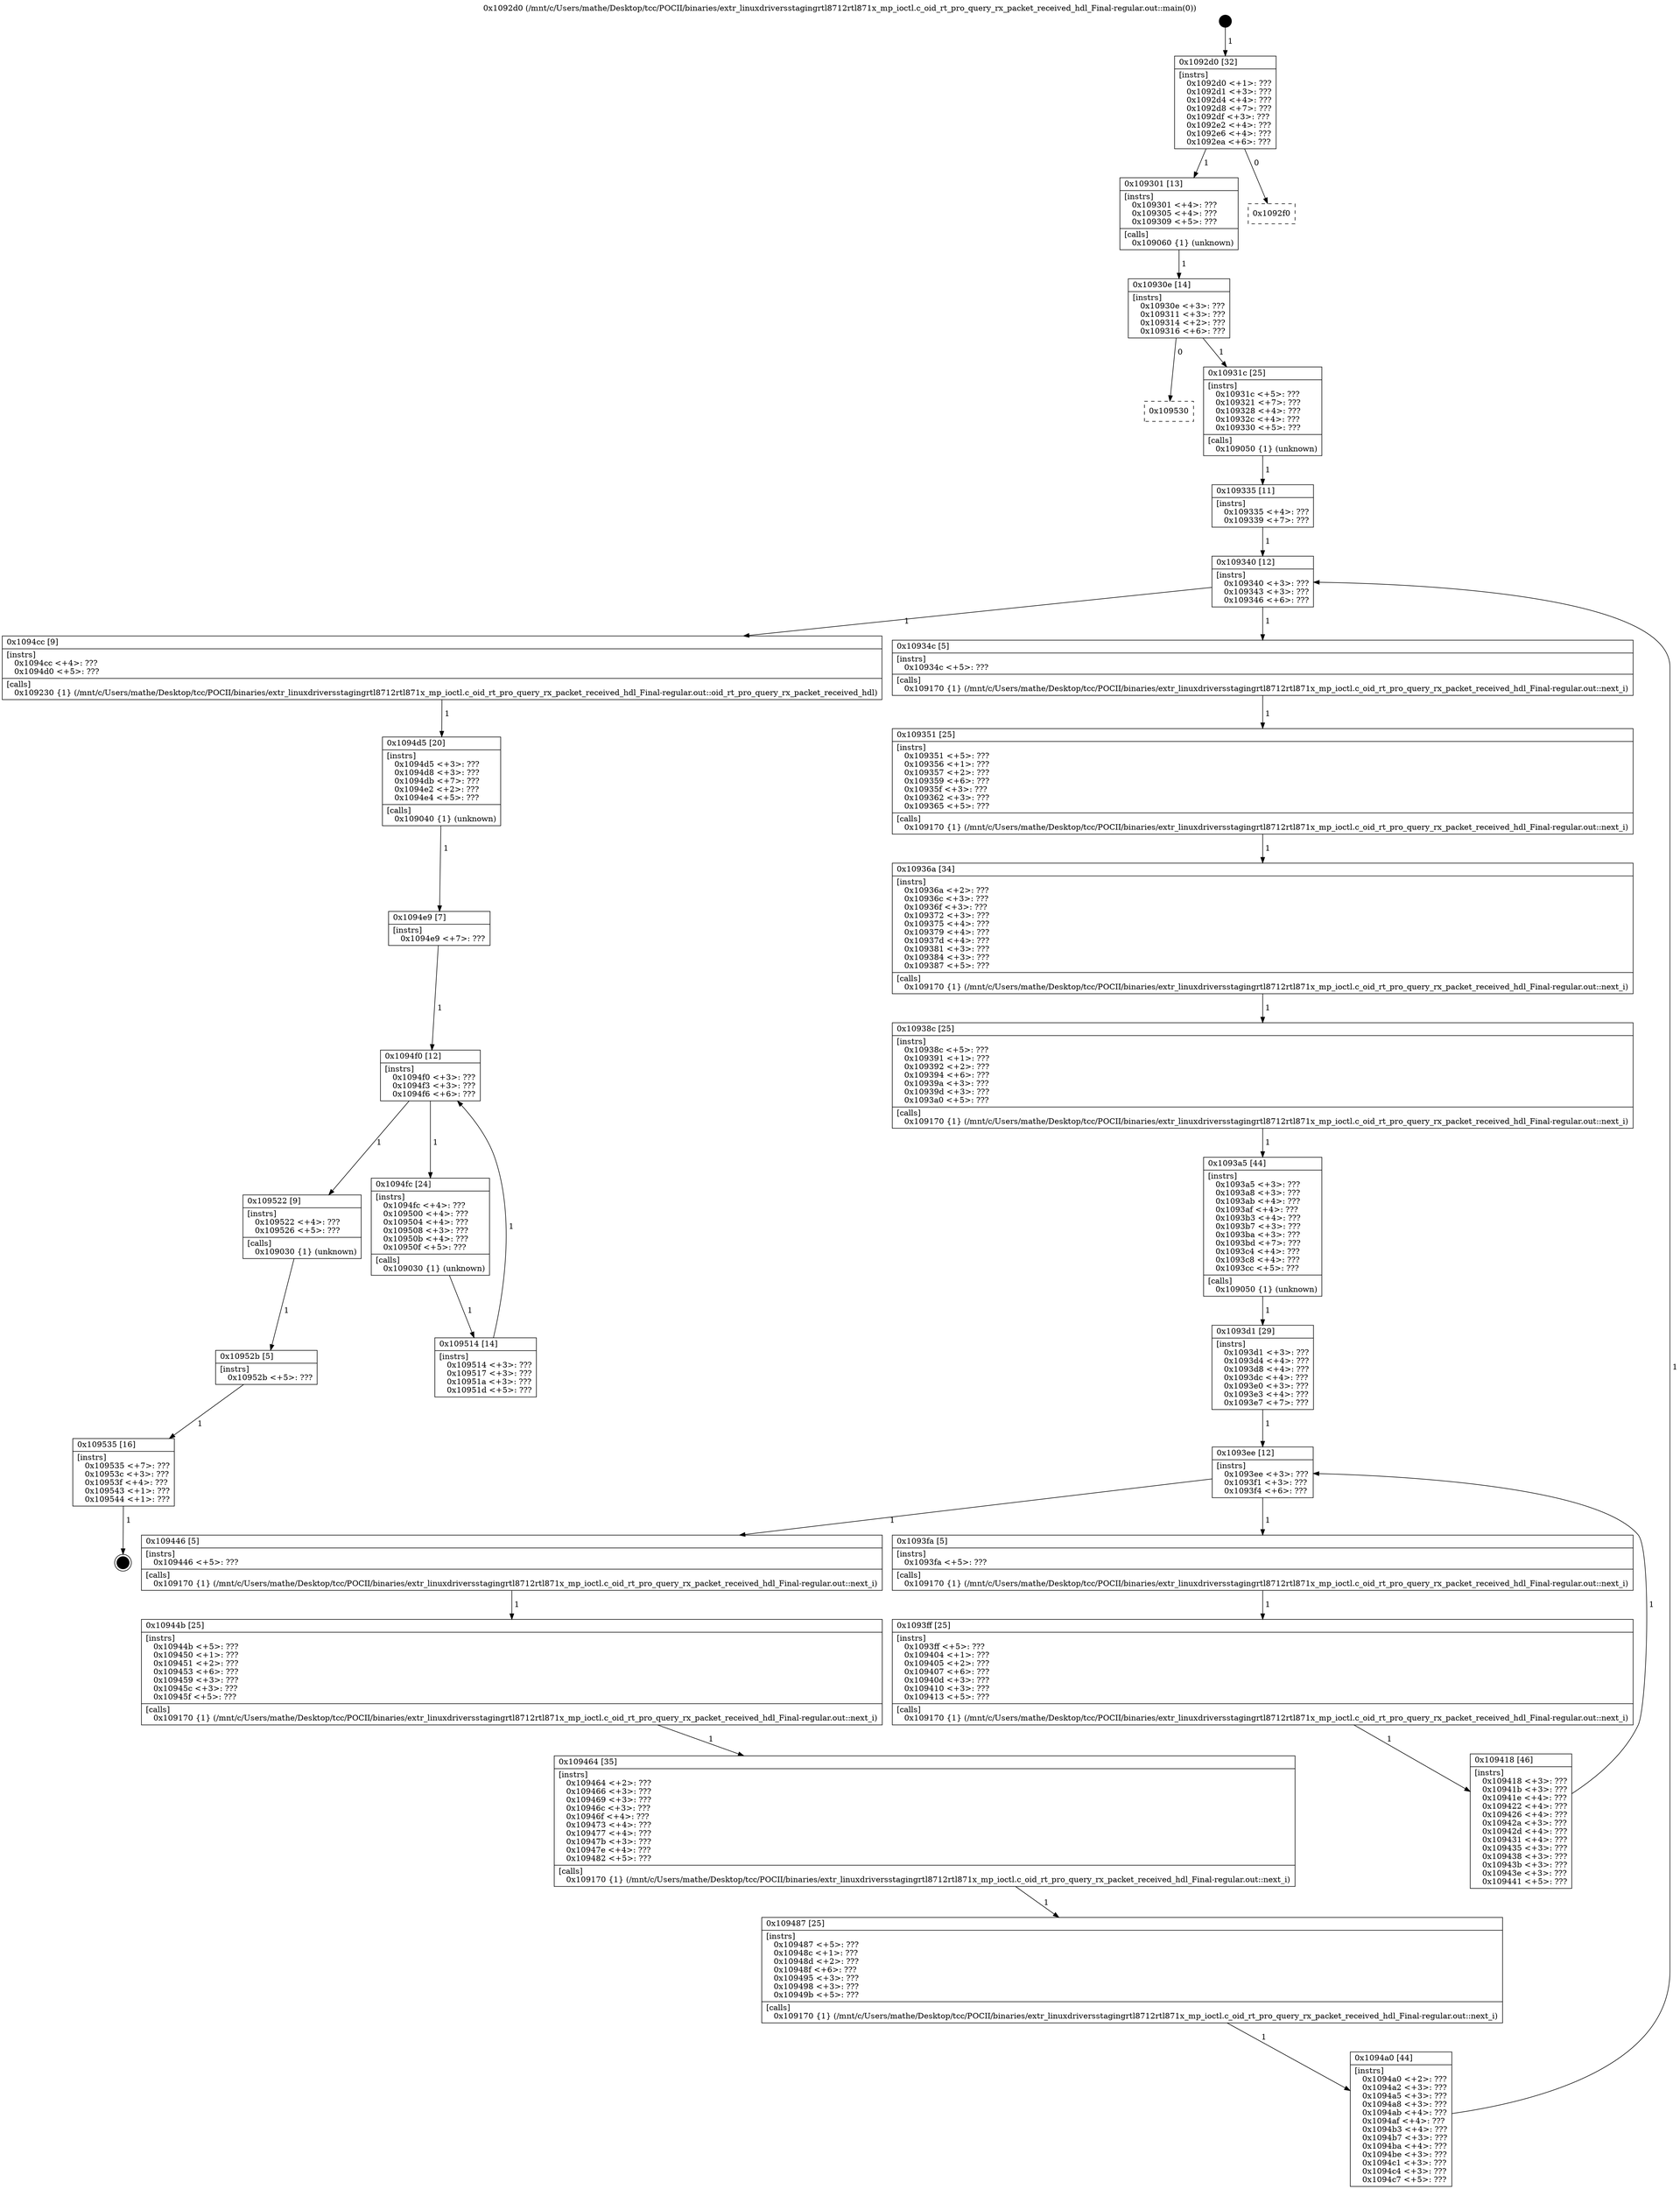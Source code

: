 digraph "0x1092d0" {
  label = "0x1092d0 (/mnt/c/Users/mathe/Desktop/tcc/POCII/binaries/extr_linuxdriversstagingrtl8712rtl871x_mp_ioctl.c_oid_rt_pro_query_rx_packet_received_hdl_Final-regular.out::main(0))"
  labelloc = "t"
  node[shape=record]

  Entry [label="",width=0.3,height=0.3,shape=circle,fillcolor=black,style=filled]
  "0x1092d0" [label="{
     0x1092d0 [32]\l
     | [instrs]\l
     &nbsp;&nbsp;0x1092d0 \<+1\>: ???\l
     &nbsp;&nbsp;0x1092d1 \<+3\>: ???\l
     &nbsp;&nbsp;0x1092d4 \<+4\>: ???\l
     &nbsp;&nbsp;0x1092d8 \<+7\>: ???\l
     &nbsp;&nbsp;0x1092df \<+3\>: ???\l
     &nbsp;&nbsp;0x1092e2 \<+4\>: ???\l
     &nbsp;&nbsp;0x1092e6 \<+4\>: ???\l
     &nbsp;&nbsp;0x1092ea \<+6\>: ???\l
  }"]
  "0x109301" [label="{
     0x109301 [13]\l
     | [instrs]\l
     &nbsp;&nbsp;0x109301 \<+4\>: ???\l
     &nbsp;&nbsp;0x109305 \<+4\>: ???\l
     &nbsp;&nbsp;0x109309 \<+5\>: ???\l
     | [calls]\l
     &nbsp;&nbsp;0x109060 \{1\} (unknown)\l
  }"]
  "0x1092f0" [label="{
     0x1092f0\l
  }", style=dashed]
  "0x10930e" [label="{
     0x10930e [14]\l
     | [instrs]\l
     &nbsp;&nbsp;0x10930e \<+3\>: ???\l
     &nbsp;&nbsp;0x109311 \<+3\>: ???\l
     &nbsp;&nbsp;0x109314 \<+2\>: ???\l
     &nbsp;&nbsp;0x109316 \<+6\>: ???\l
  }"]
  "0x109530" [label="{
     0x109530\l
  }", style=dashed]
  "0x10931c" [label="{
     0x10931c [25]\l
     | [instrs]\l
     &nbsp;&nbsp;0x10931c \<+5\>: ???\l
     &nbsp;&nbsp;0x109321 \<+7\>: ???\l
     &nbsp;&nbsp;0x109328 \<+4\>: ???\l
     &nbsp;&nbsp;0x10932c \<+4\>: ???\l
     &nbsp;&nbsp;0x109330 \<+5\>: ???\l
     | [calls]\l
     &nbsp;&nbsp;0x109050 \{1\} (unknown)\l
  }"]
  Exit [label="",width=0.3,height=0.3,shape=circle,fillcolor=black,style=filled,peripheries=2]
  "0x109340" [label="{
     0x109340 [12]\l
     | [instrs]\l
     &nbsp;&nbsp;0x109340 \<+3\>: ???\l
     &nbsp;&nbsp;0x109343 \<+3\>: ???\l
     &nbsp;&nbsp;0x109346 \<+6\>: ???\l
  }"]
  "0x1094cc" [label="{
     0x1094cc [9]\l
     | [instrs]\l
     &nbsp;&nbsp;0x1094cc \<+4\>: ???\l
     &nbsp;&nbsp;0x1094d0 \<+5\>: ???\l
     | [calls]\l
     &nbsp;&nbsp;0x109230 \{1\} (/mnt/c/Users/mathe/Desktop/tcc/POCII/binaries/extr_linuxdriversstagingrtl8712rtl871x_mp_ioctl.c_oid_rt_pro_query_rx_packet_received_hdl_Final-regular.out::oid_rt_pro_query_rx_packet_received_hdl)\l
  }"]
  "0x10934c" [label="{
     0x10934c [5]\l
     | [instrs]\l
     &nbsp;&nbsp;0x10934c \<+5\>: ???\l
     | [calls]\l
     &nbsp;&nbsp;0x109170 \{1\} (/mnt/c/Users/mathe/Desktop/tcc/POCII/binaries/extr_linuxdriversstagingrtl8712rtl871x_mp_ioctl.c_oid_rt_pro_query_rx_packet_received_hdl_Final-regular.out::next_i)\l
  }"]
  "0x109351" [label="{
     0x109351 [25]\l
     | [instrs]\l
     &nbsp;&nbsp;0x109351 \<+5\>: ???\l
     &nbsp;&nbsp;0x109356 \<+1\>: ???\l
     &nbsp;&nbsp;0x109357 \<+2\>: ???\l
     &nbsp;&nbsp;0x109359 \<+6\>: ???\l
     &nbsp;&nbsp;0x10935f \<+3\>: ???\l
     &nbsp;&nbsp;0x109362 \<+3\>: ???\l
     &nbsp;&nbsp;0x109365 \<+5\>: ???\l
     | [calls]\l
     &nbsp;&nbsp;0x109170 \{1\} (/mnt/c/Users/mathe/Desktop/tcc/POCII/binaries/extr_linuxdriversstagingrtl8712rtl871x_mp_ioctl.c_oid_rt_pro_query_rx_packet_received_hdl_Final-regular.out::next_i)\l
  }"]
  "0x10936a" [label="{
     0x10936a [34]\l
     | [instrs]\l
     &nbsp;&nbsp;0x10936a \<+2\>: ???\l
     &nbsp;&nbsp;0x10936c \<+3\>: ???\l
     &nbsp;&nbsp;0x10936f \<+3\>: ???\l
     &nbsp;&nbsp;0x109372 \<+3\>: ???\l
     &nbsp;&nbsp;0x109375 \<+4\>: ???\l
     &nbsp;&nbsp;0x109379 \<+4\>: ???\l
     &nbsp;&nbsp;0x10937d \<+4\>: ???\l
     &nbsp;&nbsp;0x109381 \<+3\>: ???\l
     &nbsp;&nbsp;0x109384 \<+3\>: ???\l
     &nbsp;&nbsp;0x109387 \<+5\>: ???\l
     | [calls]\l
     &nbsp;&nbsp;0x109170 \{1\} (/mnt/c/Users/mathe/Desktop/tcc/POCII/binaries/extr_linuxdriversstagingrtl8712rtl871x_mp_ioctl.c_oid_rt_pro_query_rx_packet_received_hdl_Final-regular.out::next_i)\l
  }"]
  "0x10938c" [label="{
     0x10938c [25]\l
     | [instrs]\l
     &nbsp;&nbsp;0x10938c \<+5\>: ???\l
     &nbsp;&nbsp;0x109391 \<+1\>: ???\l
     &nbsp;&nbsp;0x109392 \<+2\>: ???\l
     &nbsp;&nbsp;0x109394 \<+6\>: ???\l
     &nbsp;&nbsp;0x10939a \<+3\>: ???\l
     &nbsp;&nbsp;0x10939d \<+3\>: ???\l
     &nbsp;&nbsp;0x1093a0 \<+5\>: ???\l
     | [calls]\l
     &nbsp;&nbsp;0x109170 \{1\} (/mnt/c/Users/mathe/Desktop/tcc/POCII/binaries/extr_linuxdriversstagingrtl8712rtl871x_mp_ioctl.c_oid_rt_pro_query_rx_packet_received_hdl_Final-regular.out::next_i)\l
  }"]
  "0x1093a5" [label="{
     0x1093a5 [44]\l
     | [instrs]\l
     &nbsp;&nbsp;0x1093a5 \<+3\>: ???\l
     &nbsp;&nbsp;0x1093a8 \<+3\>: ???\l
     &nbsp;&nbsp;0x1093ab \<+4\>: ???\l
     &nbsp;&nbsp;0x1093af \<+4\>: ???\l
     &nbsp;&nbsp;0x1093b3 \<+4\>: ???\l
     &nbsp;&nbsp;0x1093b7 \<+3\>: ???\l
     &nbsp;&nbsp;0x1093ba \<+3\>: ???\l
     &nbsp;&nbsp;0x1093bd \<+7\>: ???\l
     &nbsp;&nbsp;0x1093c4 \<+4\>: ???\l
     &nbsp;&nbsp;0x1093c8 \<+4\>: ???\l
     &nbsp;&nbsp;0x1093cc \<+5\>: ???\l
     | [calls]\l
     &nbsp;&nbsp;0x109050 \{1\} (unknown)\l
  }"]
  "0x1093ee" [label="{
     0x1093ee [12]\l
     | [instrs]\l
     &nbsp;&nbsp;0x1093ee \<+3\>: ???\l
     &nbsp;&nbsp;0x1093f1 \<+3\>: ???\l
     &nbsp;&nbsp;0x1093f4 \<+6\>: ???\l
  }"]
  "0x109446" [label="{
     0x109446 [5]\l
     | [instrs]\l
     &nbsp;&nbsp;0x109446 \<+5\>: ???\l
     | [calls]\l
     &nbsp;&nbsp;0x109170 \{1\} (/mnt/c/Users/mathe/Desktop/tcc/POCII/binaries/extr_linuxdriversstagingrtl8712rtl871x_mp_ioctl.c_oid_rt_pro_query_rx_packet_received_hdl_Final-regular.out::next_i)\l
  }"]
  "0x1093fa" [label="{
     0x1093fa [5]\l
     | [instrs]\l
     &nbsp;&nbsp;0x1093fa \<+5\>: ???\l
     | [calls]\l
     &nbsp;&nbsp;0x109170 \{1\} (/mnt/c/Users/mathe/Desktop/tcc/POCII/binaries/extr_linuxdriversstagingrtl8712rtl871x_mp_ioctl.c_oid_rt_pro_query_rx_packet_received_hdl_Final-regular.out::next_i)\l
  }"]
  "0x1093ff" [label="{
     0x1093ff [25]\l
     | [instrs]\l
     &nbsp;&nbsp;0x1093ff \<+5\>: ???\l
     &nbsp;&nbsp;0x109404 \<+1\>: ???\l
     &nbsp;&nbsp;0x109405 \<+2\>: ???\l
     &nbsp;&nbsp;0x109407 \<+6\>: ???\l
     &nbsp;&nbsp;0x10940d \<+3\>: ???\l
     &nbsp;&nbsp;0x109410 \<+3\>: ???\l
     &nbsp;&nbsp;0x109413 \<+5\>: ???\l
     | [calls]\l
     &nbsp;&nbsp;0x109170 \{1\} (/mnt/c/Users/mathe/Desktop/tcc/POCII/binaries/extr_linuxdriversstagingrtl8712rtl871x_mp_ioctl.c_oid_rt_pro_query_rx_packet_received_hdl_Final-regular.out::next_i)\l
  }"]
  "0x109418" [label="{
     0x109418 [46]\l
     | [instrs]\l
     &nbsp;&nbsp;0x109418 \<+3\>: ???\l
     &nbsp;&nbsp;0x10941b \<+3\>: ???\l
     &nbsp;&nbsp;0x10941e \<+4\>: ???\l
     &nbsp;&nbsp;0x109422 \<+4\>: ???\l
     &nbsp;&nbsp;0x109426 \<+4\>: ???\l
     &nbsp;&nbsp;0x10942a \<+3\>: ???\l
     &nbsp;&nbsp;0x10942d \<+4\>: ???\l
     &nbsp;&nbsp;0x109431 \<+4\>: ???\l
     &nbsp;&nbsp;0x109435 \<+3\>: ???\l
     &nbsp;&nbsp;0x109438 \<+3\>: ???\l
     &nbsp;&nbsp;0x10943b \<+3\>: ???\l
     &nbsp;&nbsp;0x10943e \<+3\>: ???\l
     &nbsp;&nbsp;0x109441 \<+5\>: ???\l
  }"]
  "0x1093d1" [label="{
     0x1093d1 [29]\l
     | [instrs]\l
     &nbsp;&nbsp;0x1093d1 \<+3\>: ???\l
     &nbsp;&nbsp;0x1093d4 \<+4\>: ???\l
     &nbsp;&nbsp;0x1093d8 \<+4\>: ???\l
     &nbsp;&nbsp;0x1093dc \<+4\>: ???\l
     &nbsp;&nbsp;0x1093e0 \<+3\>: ???\l
     &nbsp;&nbsp;0x1093e3 \<+4\>: ???\l
     &nbsp;&nbsp;0x1093e7 \<+7\>: ???\l
  }"]
  "0x10944b" [label="{
     0x10944b [25]\l
     | [instrs]\l
     &nbsp;&nbsp;0x10944b \<+5\>: ???\l
     &nbsp;&nbsp;0x109450 \<+1\>: ???\l
     &nbsp;&nbsp;0x109451 \<+2\>: ???\l
     &nbsp;&nbsp;0x109453 \<+6\>: ???\l
     &nbsp;&nbsp;0x109459 \<+3\>: ???\l
     &nbsp;&nbsp;0x10945c \<+3\>: ???\l
     &nbsp;&nbsp;0x10945f \<+5\>: ???\l
     | [calls]\l
     &nbsp;&nbsp;0x109170 \{1\} (/mnt/c/Users/mathe/Desktop/tcc/POCII/binaries/extr_linuxdriversstagingrtl8712rtl871x_mp_ioctl.c_oid_rt_pro_query_rx_packet_received_hdl_Final-regular.out::next_i)\l
  }"]
  "0x109464" [label="{
     0x109464 [35]\l
     | [instrs]\l
     &nbsp;&nbsp;0x109464 \<+2\>: ???\l
     &nbsp;&nbsp;0x109466 \<+3\>: ???\l
     &nbsp;&nbsp;0x109469 \<+3\>: ???\l
     &nbsp;&nbsp;0x10946c \<+3\>: ???\l
     &nbsp;&nbsp;0x10946f \<+4\>: ???\l
     &nbsp;&nbsp;0x109473 \<+4\>: ???\l
     &nbsp;&nbsp;0x109477 \<+4\>: ???\l
     &nbsp;&nbsp;0x10947b \<+3\>: ???\l
     &nbsp;&nbsp;0x10947e \<+4\>: ???\l
     &nbsp;&nbsp;0x109482 \<+5\>: ???\l
     | [calls]\l
     &nbsp;&nbsp;0x109170 \{1\} (/mnt/c/Users/mathe/Desktop/tcc/POCII/binaries/extr_linuxdriversstagingrtl8712rtl871x_mp_ioctl.c_oid_rt_pro_query_rx_packet_received_hdl_Final-regular.out::next_i)\l
  }"]
  "0x109487" [label="{
     0x109487 [25]\l
     | [instrs]\l
     &nbsp;&nbsp;0x109487 \<+5\>: ???\l
     &nbsp;&nbsp;0x10948c \<+1\>: ???\l
     &nbsp;&nbsp;0x10948d \<+2\>: ???\l
     &nbsp;&nbsp;0x10948f \<+6\>: ???\l
     &nbsp;&nbsp;0x109495 \<+3\>: ???\l
     &nbsp;&nbsp;0x109498 \<+3\>: ???\l
     &nbsp;&nbsp;0x10949b \<+5\>: ???\l
     | [calls]\l
     &nbsp;&nbsp;0x109170 \{1\} (/mnt/c/Users/mathe/Desktop/tcc/POCII/binaries/extr_linuxdriversstagingrtl8712rtl871x_mp_ioctl.c_oid_rt_pro_query_rx_packet_received_hdl_Final-regular.out::next_i)\l
  }"]
  "0x1094a0" [label="{
     0x1094a0 [44]\l
     | [instrs]\l
     &nbsp;&nbsp;0x1094a0 \<+2\>: ???\l
     &nbsp;&nbsp;0x1094a2 \<+3\>: ???\l
     &nbsp;&nbsp;0x1094a5 \<+3\>: ???\l
     &nbsp;&nbsp;0x1094a8 \<+3\>: ???\l
     &nbsp;&nbsp;0x1094ab \<+4\>: ???\l
     &nbsp;&nbsp;0x1094af \<+4\>: ???\l
     &nbsp;&nbsp;0x1094b3 \<+4\>: ???\l
     &nbsp;&nbsp;0x1094b7 \<+3\>: ???\l
     &nbsp;&nbsp;0x1094ba \<+4\>: ???\l
     &nbsp;&nbsp;0x1094be \<+3\>: ???\l
     &nbsp;&nbsp;0x1094c1 \<+3\>: ???\l
     &nbsp;&nbsp;0x1094c4 \<+3\>: ???\l
     &nbsp;&nbsp;0x1094c7 \<+5\>: ???\l
  }"]
  "0x109335" [label="{
     0x109335 [11]\l
     | [instrs]\l
     &nbsp;&nbsp;0x109335 \<+4\>: ???\l
     &nbsp;&nbsp;0x109339 \<+7\>: ???\l
  }"]
  "0x1094d5" [label="{
     0x1094d5 [20]\l
     | [instrs]\l
     &nbsp;&nbsp;0x1094d5 \<+3\>: ???\l
     &nbsp;&nbsp;0x1094d8 \<+3\>: ???\l
     &nbsp;&nbsp;0x1094db \<+7\>: ???\l
     &nbsp;&nbsp;0x1094e2 \<+2\>: ???\l
     &nbsp;&nbsp;0x1094e4 \<+5\>: ???\l
     | [calls]\l
     &nbsp;&nbsp;0x109040 \{1\} (unknown)\l
  }"]
  "0x1094f0" [label="{
     0x1094f0 [12]\l
     | [instrs]\l
     &nbsp;&nbsp;0x1094f0 \<+3\>: ???\l
     &nbsp;&nbsp;0x1094f3 \<+3\>: ???\l
     &nbsp;&nbsp;0x1094f6 \<+6\>: ???\l
  }"]
  "0x109522" [label="{
     0x109522 [9]\l
     | [instrs]\l
     &nbsp;&nbsp;0x109522 \<+4\>: ???\l
     &nbsp;&nbsp;0x109526 \<+5\>: ???\l
     | [calls]\l
     &nbsp;&nbsp;0x109030 \{1\} (unknown)\l
  }"]
  "0x1094fc" [label="{
     0x1094fc [24]\l
     | [instrs]\l
     &nbsp;&nbsp;0x1094fc \<+4\>: ???\l
     &nbsp;&nbsp;0x109500 \<+4\>: ???\l
     &nbsp;&nbsp;0x109504 \<+4\>: ???\l
     &nbsp;&nbsp;0x109508 \<+3\>: ???\l
     &nbsp;&nbsp;0x10950b \<+4\>: ???\l
     &nbsp;&nbsp;0x10950f \<+5\>: ???\l
     | [calls]\l
     &nbsp;&nbsp;0x109030 \{1\} (unknown)\l
  }"]
  "0x109514" [label="{
     0x109514 [14]\l
     | [instrs]\l
     &nbsp;&nbsp;0x109514 \<+3\>: ???\l
     &nbsp;&nbsp;0x109517 \<+3\>: ???\l
     &nbsp;&nbsp;0x10951a \<+3\>: ???\l
     &nbsp;&nbsp;0x10951d \<+5\>: ???\l
  }"]
  "0x1094e9" [label="{
     0x1094e9 [7]\l
     | [instrs]\l
     &nbsp;&nbsp;0x1094e9 \<+7\>: ???\l
  }"]
  "0x10952b" [label="{
     0x10952b [5]\l
     | [instrs]\l
     &nbsp;&nbsp;0x10952b \<+5\>: ???\l
  }"]
  "0x109535" [label="{
     0x109535 [16]\l
     | [instrs]\l
     &nbsp;&nbsp;0x109535 \<+7\>: ???\l
     &nbsp;&nbsp;0x10953c \<+3\>: ???\l
     &nbsp;&nbsp;0x10953f \<+4\>: ???\l
     &nbsp;&nbsp;0x109543 \<+1\>: ???\l
     &nbsp;&nbsp;0x109544 \<+1\>: ???\l
  }"]
  Entry -> "0x1092d0" [label=" 1"]
  "0x1092d0" -> "0x109301" [label=" 1"]
  "0x1092d0" -> "0x1092f0" [label=" 0"]
  "0x109301" -> "0x10930e" [label=" 1"]
  "0x10930e" -> "0x109530" [label=" 0"]
  "0x10930e" -> "0x10931c" [label=" 1"]
  "0x109535" -> Exit [label=" 1"]
  "0x10931c" -> "0x109335" [label=" 1"]
  "0x109340" -> "0x1094cc" [label=" 1"]
  "0x109340" -> "0x10934c" [label=" 1"]
  "0x10934c" -> "0x109351" [label=" 1"]
  "0x109351" -> "0x10936a" [label=" 1"]
  "0x10936a" -> "0x10938c" [label=" 1"]
  "0x10938c" -> "0x1093a5" [label=" 1"]
  "0x1093a5" -> "0x1093d1" [label=" 1"]
  "0x1093ee" -> "0x109446" [label=" 1"]
  "0x1093ee" -> "0x1093fa" [label=" 1"]
  "0x1093fa" -> "0x1093ff" [label=" 1"]
  "0x1093ff" -> "0x109418" [label=" 1"]
  "0x1093d1" -> "0x1093ee" [label=" 1"]
  "0x109418" -> "0x1093ee" [label=" 1"]
  "0x109446" -> "0x10944b" [label=" 1"]
  "0x10944b" -> "0x109464" [label=" 1"]
  "0x109464" -> "0x109487" [label=" 1"]
  "0x109487" -> "0x1094a0" [label=" 1"]
  "0x109335" -> "0x109340" [label=" 1"]
  "0x1094a0" -> "0x109340" [label=" 1"]
  "0x1094cc" -> "0x1094d5" [label=" 1"]
  "0x1094d5" -> "0x1094e9" [label=" 1"]
  "0x1094f0" -> "0x109522" [label=" 1"]
  "0x1094f0" -> "0x1094fc" [label=" 1"]
  "0x1094fc" -> "0x109514" [label=" 1"]
  "0x1094e9" -> "0x1094f0" [label=" 1"]
  "0x109514" -> "0x1094f0" [label=" 1"]
  "0x109522" -> "0x10952b" [label=" 1"]
  "0x10952b" -> "0x109535" [label=" 1"]
}
